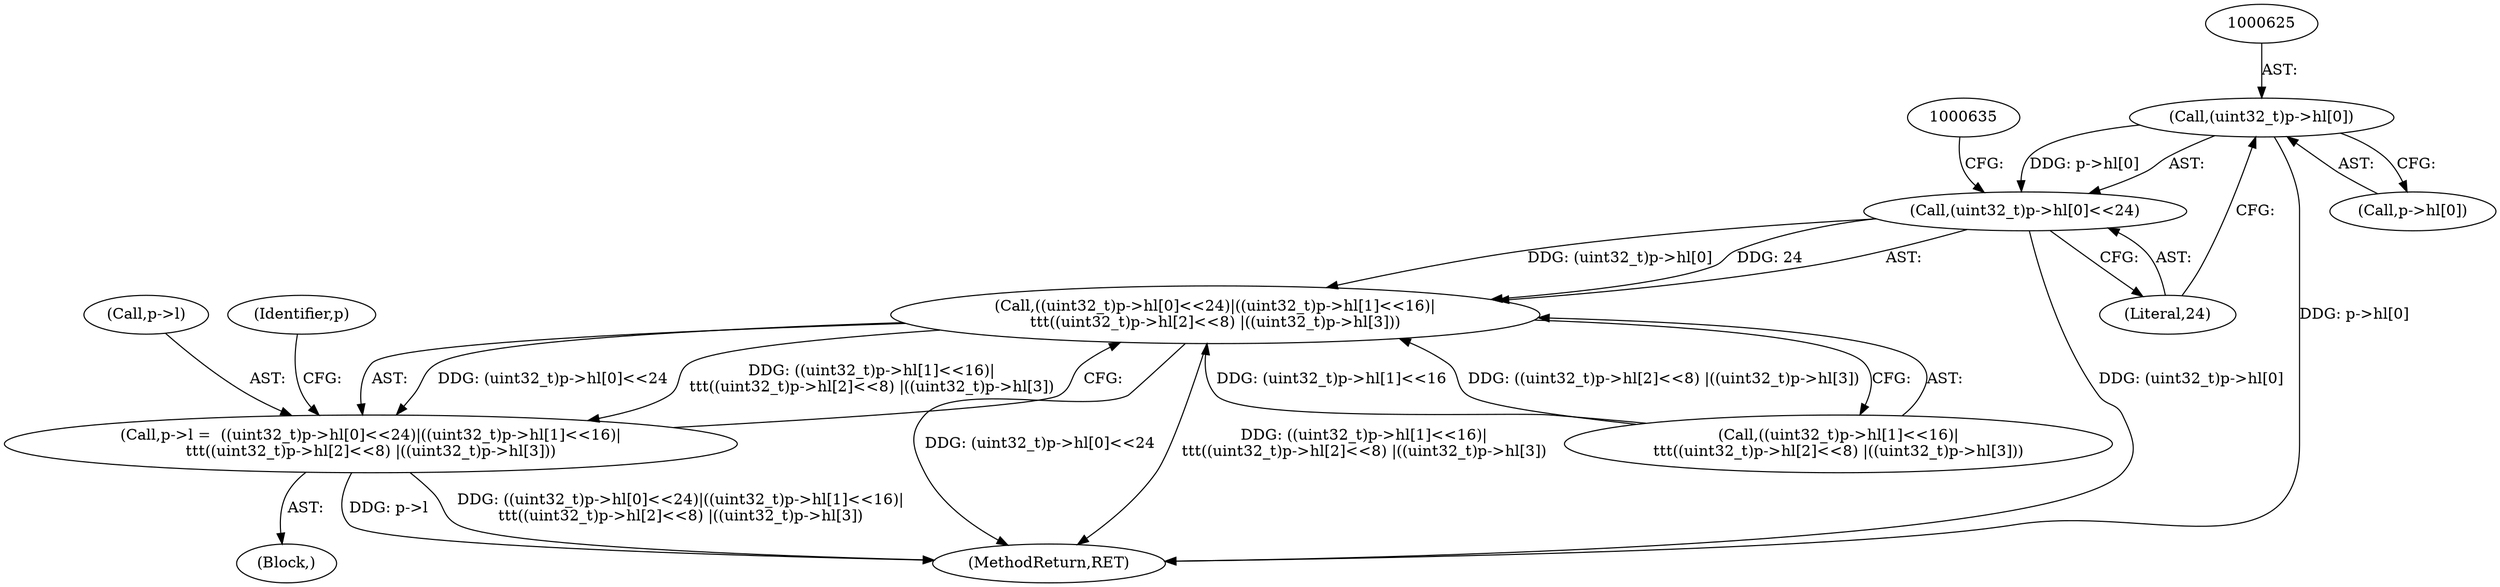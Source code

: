digraph "0_file_27a14bc7ba285a0a5ebfdb55e54001aa11932b08@array" {
"1000624" [label="(Call,(uint32_t)p->hl[0])"];
"1000623" [label="(Call,(uint32_t)p->hl[0]<<24)"];
"1000622" [label="(Call,((uint32_t)p->hl[0]<<24)|((uint32_t)p->hl[1]<<16)|\n\t\t\t((uint32_t)p->hl[2]<<8) |((uint32_t)p->hl[3]))"];
"1000618" [label="(Call,p->l =  ((uint32_t)p->hl[0]<<24)|((uint32_t)p->hl[1]<<16)|\n\t\t\t((uint32_t)p->hl[2]<<8) |((uint32_t)p->hl[3]))"];
"1000123" [label="(Block,)"];
"1000619" [label="(Call,p->l)"];
"1000632" [label="(Call,((uint32_t)p->hl[1]<<16)|\n\t\t\t((uint32_t)p->hl[2]<<8) |((uint32_t)p->hl[3]))"];
"1000660" [label="(Identifier,p)"];
"1000623" [label="(Call,(uint32_t)p->hl[0]<<24)"];
"1000618" [label="(Call,p->l =  ((uint32_t)p->hl[0]<<24)|((uint32_t)p->hl[1]<<16)|\n\t\t\t((uint32_t)p->hl[2]<<8) |((uint32_t)p->hl[3]))"];
"1000908" [label="(MethodReturn,RET)"];
"1000631" [label="(Literal,24)"];
"1000626" [label="(Call,p->hl[0])"];
"1000624" [label="(Call,(uint32_t)p->hl[0])"];
"1000622" [label="(Call,((uint32_t)p->hl[0]<<24)|((uint32_t)p->hl[1]<<16)|\n\t\t\t((uint32_t)p->hl[2]<<8) |((uint32_t)p->hl[3]))"];
"1000624" -> "1000623"  [label="AST: "];
"1000624" -> "1000626"  [label="CFG: "];
"1000625" -> "1000624"  [label="AST: "];
"1000626" -> "1000624"  [label="AST: "];
"1000631" -> "1000624"  [label="CFG: "];
"1000624" -> "1000908"  [label="DDG: p->hl[0]"];
"1000624" -> "1000623"  [label="DDG: p->hl[0]"];
"1000623" -> "1000622"  [label="AST: "];
"1000623" -> "1000631"  [label="CFG: "];
"1000631" -> "1000623"  [label="AST: "];
"1000635" -> "1000623"  [label="CFG: "];
"1000623" -> "1000908"  [label="DDG: (uint32_t)p->hl[0]"];
"1000623" -> "1000622"  [label="DDG: (uint32_t)p->hl[0]"];
"1000623" -> "1000622"  [label="DDG: 24"];
"1000622" -> "1000618"  [label="AST: "];
"1000622" -> "1000632"  [label="CFG: "];
"1000632" -> "1000622"  [label="AST: "];
"1000618" -> "1000622"  [label="CFG: "];
"1000622" -> "1000908"  [label="DDG: (uint32_t)p->hl[0]<<24"];
"1000622" -> "1000908"  [label="DDG: ((uint32_t)p->hl[1]<<16)|\n\t\t\t((uint32_t)p->hl[2]<<8) |((uint32_t)p->hl[3])"];
"1000622" -> "1000618"  [label="DDG: (uint32_t)p->hl[0]<<24"];
"1000622" -> "1000618"  [label="DDG: ((uint32_t)p->hl[1]<<16)|\n\t\t\t((uint32_t)p->hl[2]<<8) |((uint32_t)p->hl[3])"];
"1000632" -> "1000622"  [label="DDG: (uint32_t)p->hl[1]<<16"];
"1000632" -> "1000622"  [label="DDG: ((uint32_t)p->hl[2]<<8) |((uint32_t)p->hl[3])"];
"1000618" -> "1000123"  [label="AST: "];
"1000619" -> "1000618"  [label="AST: "];
"1000660" -> "1000618"  [label="CFG: "];
"1000618" -> "1000908"  [label="DDG: ((uint32_t)p->hl[0]<<24)|((uint32_t)p->hl[1]<<16)|\n\t\t\t((uint32_t)p->hl[2]<<8) |((uint32_t)p->hl[3])"];
"1000618" -> "1000908"  [label="DDG: p->l"];
}
